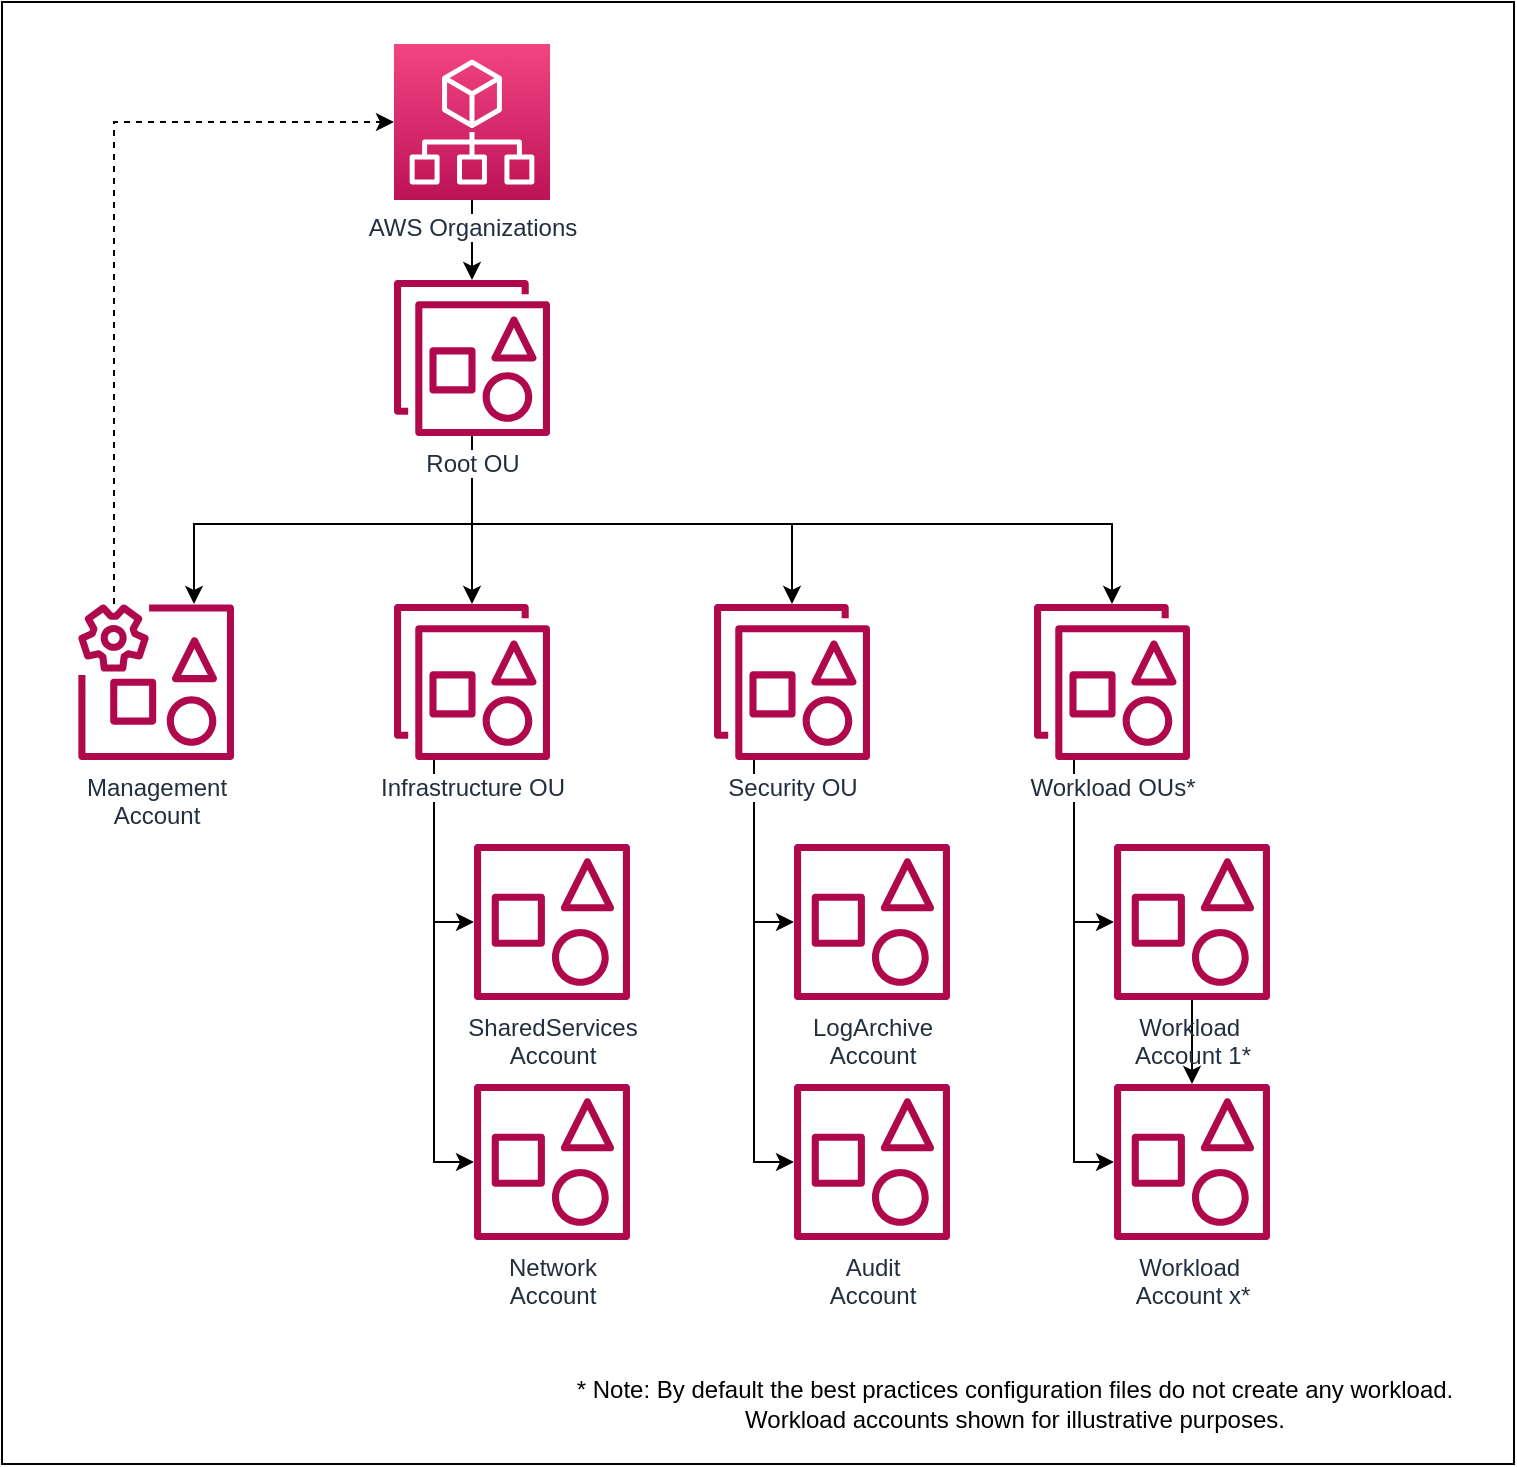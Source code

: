 <mxfile version="21.0.10" type="device"><diagram name="Page-1" id="KwHyPVnE2y1FMmElm3fi"><mxGraphModel dx="1252" dy="834" grid="1" gridSize="10" guides="1" tooltips="1" connect="1" arrows="1" fold="1" page="1" pageScale="1" pageWidth="1169" pageHeight="827" math="0" shadow="0"><root><mxCell id="0"/><mxCell id="1" parent="0"/><mxCell id="auPtBhaH_ryFSmuUcQPw-1" value="" style="rounded=0;whiteSpace=wrap;html=1;" vertex="1" parent="1"><mxGeometry x="44" y="59" width="756" height="731" as="geometry"/></mxCell><mxCell id="w8O_1PE9eOB9GUp7uF0b-11" value="" style="edgeStyle=orthogonalEdgeStyle;rounded=0;orthogonalLoop=1;jettySize=auto;html=1;" parent="1" source="w8O_1PE9eOB9GUp7uF0b-4" target="w8O_1PE9eOB9GUp7uF0b-5" edge="1"><mxGeometry relative="1" as="geometry"/></mxCell><mxCell id="w8O_1PE9eOB9GUp7uF0b-4" value="&lt;span style=&quot;background-color: rgb(255, 255, 255);&quot;&gt;AWS Organizations&lt;/span&gt;" style="sketch=0;points=[[0,0,0],[0.25,0,0],[0.5,0,0],[0.75,0,0],[1,0,0],[0,1,0],[0.25,1,0],[0.5,1,0],[0.75,1,0],[1,1,0],[0,0.25,0],[0,0.5,0],[0,0.75,0],[1,0.25,0],[1,0.5,0],[1,0.75,0]];points=[[0,0,0],[0.25,0,0],[0.5,0,0],[0.75,0,0],[1,0,0],[0,1,0],[0.25,1,0],[0.5,1,0],[0.75,1,0],[1,1,0],[0,0.25,0],[0,0.5,0],[0,0.75,0],[1,0.25,0],[1,0.5,0],[1,0.75,0]];outlineConnect=0;fontColor=#232F3E;gradientColor=#F34482;gradientDirection=north;fillColor=#BC1356;strokeColor=#ffffff;dashed=0;verticalLabelPosition=bottom;verticalAlign=top;align=center;html=1;fontSize=12;fontStyle=0;aspect=fixed;shape=mxgraph.aws4.resourceIcon;resIcon=mxgraph.aws4.organizations;" parent="1" vertex="1"><mxGeometry x="240" y="80" width="78" height="78" as="geometry"/></mxCell><mxCell id="w8O_1PE9eOB9GUp7uF0b-12" value="" style="edgeStyle=orthogonalEdgeStyle;rounded=0;orthogonalLoop=1;jettySize=auto;html=1;" parent="1" source="w8O_1PE9eOB9GUp7uF0b-5" target="w8O_1PE9eOB9GUp7uF0b-9" edge="1"><mxGeometry relative="1" as="geometry"/></mxCell><mxCell id="w8O_1PE9eOB9GUp7uF0b-13" style="edgeStyle=orthogonalEdgeStyle;rounded=0;orthogonalLoop=1;jettySize=auto;html=1;" parent="1" source="w8O_1PE9eOB9GUp7uF0b-5" target="w8O_1PE9eOB9GUp7uF0b-7" edge="1"><mxGeometry relative="1" as="geometry"><Array as="points"><mxPoint x="279" y="320"/><mxPoint x="140" y="320"/></Array></mxGeometry></mxCell><mxCell id="w8O_1PE9eOB9GUp7uF0b-14" style="edgeStyle=orthogonalEdgeStyle;rounded=0;orthogonalLoop=1;jettySize=auto;html=1;" parent="1" source="w8O_1PE9eOB9GUp7uF0b-5" target="w8O_1PE9eOB9GUp7uF0b-8" edge="1"><mxGeometry relative="1" as="geometry"><Array as="points"><mxPoint x="279" y="320"/><mxPoint x="439" y="320"/></Array></mxGeometry></mxCell><mxCell id="w8O_1PE9eOB9GUp7uF0b-28" style="edgeStyle=orthogonalEdgeStyle;rounded=0;orthogonalLoop=1;jettySize=auto;html=1;" parent="1" source="w8O_1PE9eOB9GUp7uF0b-5" target="w8O_1PE9eOB9GUp7uF0b-26" edge="1"><mxGeometry relative="1" as="geometry"><Array as="points"><mxPoint x="279" y="320"/><mxPoint x="599" y="320"/></Array></mxGeometry></mxCell><mxCell id="w8O_1PE9eOB9GUp7uF0b-5" value="&lt;span style=&quot;background-color: rgb(255, 255, 255);&quot;&gt;Root OU&lt;/span&gt;" style="sketch=0;outlineConnect=0;fontColor=#232F3E;gradientColor=none;fillColor=#B0084D;strokeColor=none;dashed=0;verticalLabelPosition=bottom;verticalAlign=top;align=center;html=1;fontSize=12;fontStyle=0;aspect=fixed;pointerEvents=1;shape=mxgraph.aws4.organizations_organizational_unit2;" parent="1" vertex="1"><mxGeometry x="240" y="198" width="78" height="78" as="geometry"/></mxCell><mxCell id="w8O_1PE9eOB9GUp7uF0b-6" value="LogArchive&lt;br&gt;Account" style="sketch=0;outlineConnect=0;fontColor=#232F3E;gradientColor=none;fillColor=#B0084D;strokeColor=none;dashed=0;verticalLabelPosition=bottom;verticalAlign=top;align=center;html=1;fontSize=12;fontStyle=0;aspect=fixed;pointerEvents=1;shape=mxgraph.aws4.organizations_account2;" parent="1" vertex="1"><mxGeometry x="440" y="480" width="78" height="78" as="geometry"/></mxCell><mxCell id="w8O_1PE9eOB9GUp7uF0b-10" style="edgeStyle=orthogonalEdgeStyle;rounded=0;orthogonalLoop=1;jettySize=auto;html=1;entryX=0;entryY=0.5;entryDx=0;entryDy=0;entryPerimeter=0;dashed=1;" parent="1" source="w8O_1PE9eOB9GUp7uF0b-7" target="w8O_1PE9eOB9GUp7uF0b-4" edge="1"><mxGeometry relative="1" as="geometry"><Array as="points"><mxPoint x="100" y="119"/></Array></mxGeometry></mxCell><mxCell id="w8O_1PE9eOB9GUp7uF0b-7" value="Management&lt;br&gt;Account" style="sketch=0;outlineConnect=0;fontColor=#232F3E;gradientColor=none;fillColor=#B0084D;strokeColor=none;dashed=0;verticalLabelPosition=bottom;verticalAlign=top;align=center;html=1;fontSize=12;fontStyle=0;aspect=fixed;pointerEvents=1;shape=mxgraph.aws4.organizations_management_account2;" parent="1" vertex="1"><mxGeometry x="82" y="360" width="78" height="78" as="geometry"/></mxCell><mxCell id="w8O_1PE9eOB9GUp7uF0b-21" style="edgeStyle=orthogonalEdgeStyle;rounded=0;orthogonalLoop=1;jettySize=auto;html=1;" parent="1" source="w8O_1PE9eOB9GUp7uF0b-8" target="w8O_1PE9eOB9GUp7uF0b-15" edge="1"><mxGeometry relative="1" as="geometry"><Array as="points"><mxPoint x="420" y="639"/></Array></mxGeometry></mxCell><mxCell id="w8O_1PE9eOB9GUp7uF0b-22" style="edgeStyle=orthogonalEdgeStyle;rounded=0;orthogonalLoop=1;jettySize=auto;html=1;" parent="1" source="w8O_1PE9eOB9GUp7uF0b-8" target="w8O_1PE9eOB9GUp7uF0b-6" edge="1"><mxGeometry relative="1" as="geometry"><Array as="points"><mxPoint x="420" y="519"/></Array></mxGeometry></mxCell><mxCell id="w8O_1PE9eOB9GUp7uF0b-8" value="&lt;span style=&quot;background-color: rgb(255, 255, 255);&quot;&gt;Security OU&lt;/span&gt;" style="sketch=0;outlineConnect=0;fontColor=#232F3E;gradientColor=none;fillColor=#B0084D;strokeColor=none;dashed=0;verticalLabelPosition=bottom;verticalAlign=top;align=center;html=1;fontSize=12;fontStyle=0;aspect=fixed;pointerEvents=1;shape=mxgraph.aws4.organizations_organizational_unit2;" parent="1" vertex="1"><mxGeometry x="400" y="360" width="78" height="78" as="geometry"/></mxCell><mxCell id="w8O_1PE9eOB9GUp7uF0b-19" style="edgeStyle=orthogonalEdgeStyle;rounded=0;orthogonalLoop=1;jettySize=auto;html=1;" parent="1" source="w8O_1PE9eOB9GUp7uF0b-9" target="w8O_1PE9eOB9GUp7uF0b-18" edge="1"><mxGeometry relative="1" as="geometry"><Array as="points"><mxPoint x="260" y="639"/></Array></mxGeometry></mxCell><mxCell id="w8O_1PE9eOB9GUp7uF0b-20" style="edgeStyle=orthogonalEdgeStyle;rounded=0;orthogonalLoop=1;jettySize=auto;html=1;" parent="1" source="w8O_1PE9eOB9GUp7uF0b-9" target="w8O_1PE9eOB9GUp7uF0b-17" edge="1"><mxGeometry relative="1" as="geometry"><Array as="points"><mxPoint x="260" y="519"/></Array></mxGeometry></mxCell><mxCell id="w8O_1PE9eOB9GUp7uF0b-9" value="&lt;span style=&quot;background-color: rgb(255, 255, 255);&quot;&gt;Infrastructure OU&lt;/span&gt;" style="sketch=0;outlineConnect=0;fontColor=#232F3E;gradientColor=none;fillColor=#B0084D;strokeColor=none;dashed=0;verticalLabelPosition=bottom;verticalAlign=top;align=center;html=1;fontSize=12;fontStyle=0;aspect=fixed;pointerEvents=1;shape=mxgraph.aws4.organizations_organizational_unit2;" parent="1" vertex="1"><mxGeometry x="240" y="360" width="78" height="78" as="geometry"/></mxCell><mxCell id="w8O_1PE9eOB9GUp7uF0b-15" value="Audit&lt;br&gt;Account" style="sketch=0;outlineConnect=0;fontColor=#232F3E;gradientColor=none;fillColor=#B0084D;strokeColor=none;dashed=0;verticalLabelPosition=bottom;verticalAlign=top;align=center;html=1;fontSize=12;fontStyle=0;aspect=fixed;pointerEvents=1;shape=mxgraph.aws4.organizations_account2;" parent="1" vertex="1"><mxGeometry x="440" y="600" width="78" height="78" as="geometry"/></mxCell><mxCell id="w8O_1PE9eOB9GUp7uF0b-17" value="SharedServices&lt;br&gt;Account" style="sketch=0;outlineConnect=0;fontColor=#232F3E;gradientColor=none;fillColor=#B0084D;strokeColor=none;dashed=0;verticalLabelPosition=bottom;verticalAlign=top;align=center;html=1;fontSize=12;fontStyle=0;aspect=fixed;pointerEvents=1;shape=mxgraph.aws4.organizations_account2;" parent="1" vertex="1"><mxGeometry x="280" y="480" width="78" height="78" as="geometry"/></mxCell><mxCell id="w8O_1PE9eOB9GUp7uF0b-18" value="Network&lt;br&gt;Account" style="sketch=0;outlineConnect=0;fontColor=#232F3E;gradientColor=none;fillColor=#B0084D;strokeColor=none;dashed=0;verticalLabelPosition=bottom;verticalAlign=top;align=center;html=1;fontSize=12;fontStyle=0;aspect=fixed;pointerEvents=1;shape=mxgraph.aws4.organizations_account2;" parent="1" vertex="1"><mxGeometry x="280" y="600" width="78" height="78" as="geometry"/></mxCell><mxCell id="auPtBhaH_ryFSmuUcQPw-3" value="" style="edgeStyle=orthogonalEdgeStyle;rounded=0;orthogonalLoop=1;jettySize=auto;html=1;" edge="1" parent="1" source="w8O_1PE9eOB9GUp7uF0b-23" target="w8O_1PE9eOB9GUp7uF0b-30"><mxGeometry relative="1" as="geometry"/></mxCell><mxCell id="w8O_1PE9eOB9GUp7uF0b-23" value="Workload&amp;nbsp;&lt;br&gt;Account 1*" style="sketch=0;outlineConnect=0;fontColor=#232F3E;gradientColor=none;fillColor=#B0084D;strokeColor=none;dashed=0;verticalLabelPosition=bottom;verticalAlign=top;align=center;html=1;fontSize=12;fontStyle=0;aspect=fixed;pointerEvents=1;shape=mxgraph.aws4.organizations_account2;" parent="1" vertex="1"><mxGeometry x="600" y="480" width="78" height="78" as="geometry"/></mxCell><mxCell id="w8O_1PE9eOB9GUp7uF0b-24" style="edgeStyle=orthogonalEdgeStyle;rounded=0;orthogonalLoop=1;jettySize=auto;html=1;" parent="1" source="w8O_1PE9eOB9GUp7uF0b-26" target="w8O_1PE9eOB9GUp7uF0b-30" edge="1"><mxGeometry relative="1" as="geometry"><Array as="points"><mxPoint x="580" y="639"/></Array><mxPoint x="600" y="639" as="targetPoint"/></mxGeometry></mxCell><mxCell id="w8O_1PE9eOB9GUp7uF0b-25" style="edgeStyle=orthogonalEdgeStyle;rounded=0;orthogonalLoop=1;jettySize=auto;html=1;" parent="1" source="w8O_1PE9eOB9GUp7uF0b-26" target="w8O_1PE9eOB9GUp7uF0b-23" edge="1"><mxGeometry relative="1" as="geometry"><Array as="points"><mxPoint x="580" y="519"/></Array></mxGeometry></mxCell><mxCell id="w8O_1PE9eOB9GUp7uF0b-26" value="&lt;span style=&quot;background-color: rgb(255, 255, 255);&quot;&gt;Workload OUs*&lt;/span&gt;" style="sketch=0;outlineConnect=0;fontColor=#232F3E;gradientColor=none;fillColor=#B0084D;strokeColor=none;dashed=0;verticalLabelPosition=bottom;verticalAlign=top;align=center;html=1;fontSize=12;fontStyle=0;aspect=fixed;pointerEvents=1;shape=mxgraph.aws4.organizations_organizational_unit2;" parent="1" vertex="1"><mxGeometry x="560" y="360" width="78" height="78" as="geometry"/></mxCell><mxCell id="w8O_1PE9eOB9GUp7uF0b-30" value="Workload&amp;nbsp;&lt;br&gt;Account x*" style="sketch=0;outlineConnect=0;fontColor=#232F3E;gradientColor=none;fillColor=#B0084D;strokeColor=none;dashed=0;verticalLabelPosition=bottom;verticalAlign=top;align=center;html=1;fontSize=12;fontStyle=0;aspect=fixed;pointerEvents=1;shape=mxgraph.aws4.organizations_account2;" parent="1" vertex="1"><mxGeometry x="600" y="600" width="78" height="78" as="geometry"/></mxCell><mxCell id="auPtBhaH_ryFSmuUcQPw-2" value="* Note: By default the best practices configuration files do not create any workload. &lt;br&gt;Workload accounts shown for illustrative purposes." style="text;html=1;align=center;verticalAlign=middle;resizable=0;points=[];autosize=1;strokeColor=none;fillColor=none;" vertex="1" parent="1"><mxGeometry x="320" y="740" width="460" height="40" as="geometry"/></mxCell></root></mxGraphModel></diagram></mxfile>